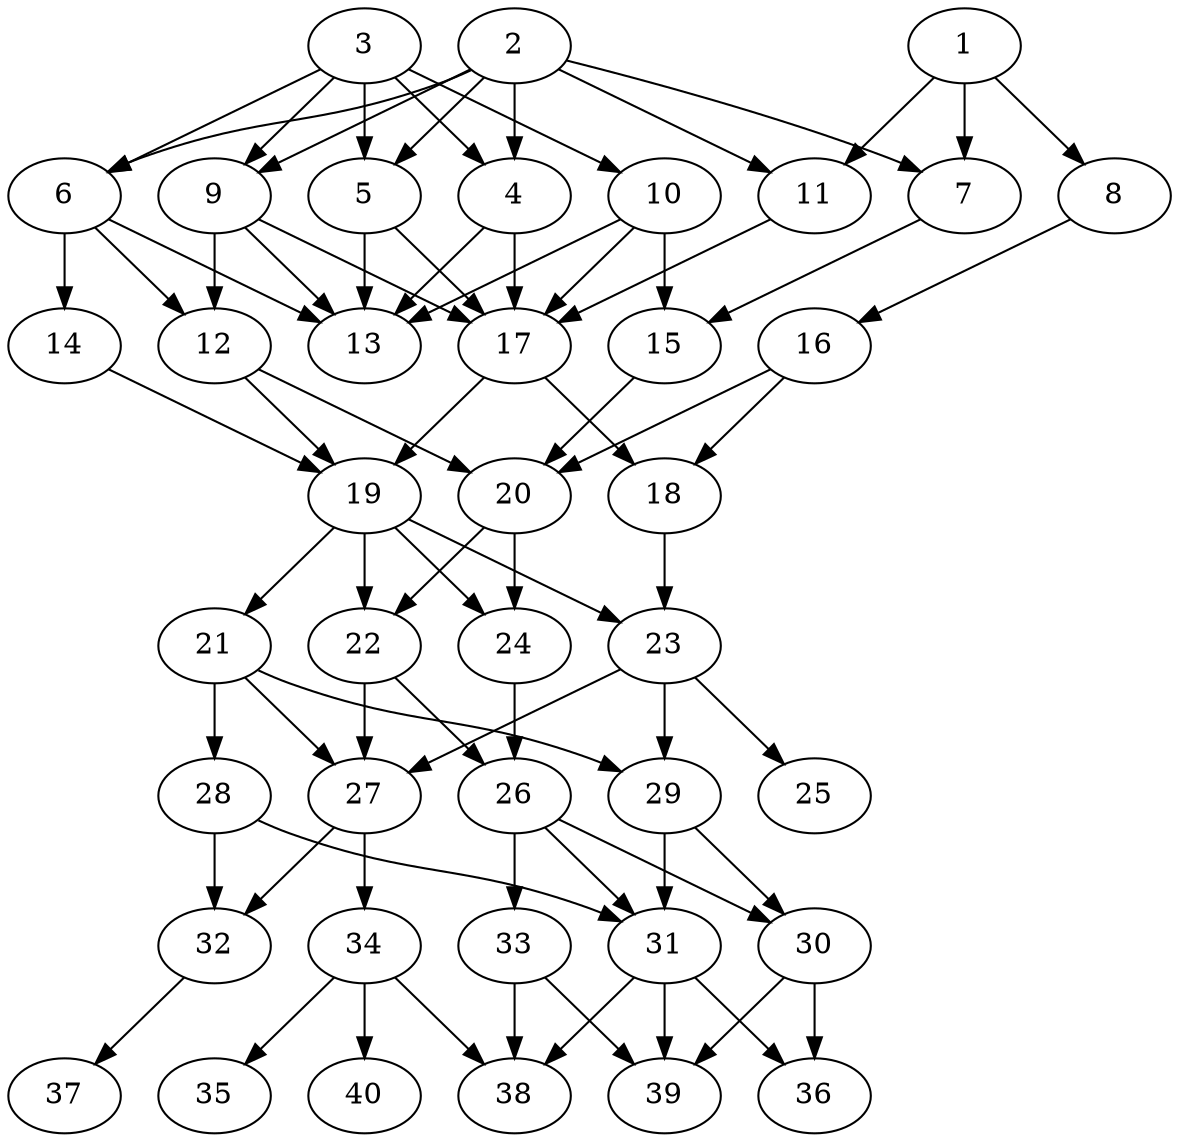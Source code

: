 // DAG automatically generated by daggen at Thu Oct  3 14:06:48 2019
// ./daggen --dot -n 40 --ccr 0.5 --fat 0.5 --regular 0.5 --density 0.6 --mindata 5242880 --maxdata 52428800 
digraph G {
  1 [size="88219648", alpha="0.16", expect_size="44109824"] 
  1 -> 7 [size ="44109824"]
  1 -> 8 [size ="44109824"]
  1 -> 11 [size ="44109824"]
  2 [size="57618432", alpha="0.01", expect_size="28809216"] 
  2 -> 4 [size ="28809216"]
  2 -> 5 [size ="28809216"]
  2 -> 6 [size ="28809216"]
  2 -> 7 [size ="28809216"]
  2 -> 9 [size ="28809216"]
  2 -> 11 [size ="28809216"]
  3 [size="95610880", alpha="0.12", expect_size="47805440"] 
  3 -> 4 [size ="47805440"]
  3 -> 5 [size ="47805440"]
  3 -> 6 [size ="47805440"]
  3 -> 9 [size ="47805440"]
  3 -> 10 [size ="47805440"]
  4 [size="59547648", alpha="0.00", expect_size="29773824"] 
  4 -> 13 [size ="29773824"]
  4 -> 17 [size ="29773824"]
  5 [size="23595008", alpha="0.07", expect_size="11797504"] 
  5 -> 13 [size ="11797504"]
  5 -> 17 [size ="11797504"]
  6 [size="30375936", alpha="0.17", expect_size="15187968"] 
  6 -> 12 [size ="15187968"]
  6 -> 13 [size ="15187968"]
  6 -> 14 [size ="15187968"]
  7 [size="39563264", alpha="0.07", expect_size="19781632"] 
  7 -> 15 [size ="19781632"]
  8 [size="51845120", alpha="0.08", expect_size="25922560"] 
  8 -> 16 [size ="25922560"]
  9 [size="48332800", alpha="0.09", expect_size="24166400"] 
  9 -> 12 [size ="24166400"]
  9 -> 13 [size ="24166400"]
  9 -> 17 [size ="24166400"]
  10 [size="77625344", alpha="0.18", expect_size="38812672"] 
  10 -> 13 [size ="38812672"]
  10 -> 15 [size ="38812672"]
  10 -> 17 [size ="38812672"]
  11 [size="54659072", alpha="0.17", expect_size="27329536"] 
  11 -> 17 [size ="27329536"]
  12 [size="37367808", alpha="0.19", expect_size="18683904"] 
  12 -> 19 [size ="18683904"]
  12 -> 20 [size ="18683904"]
  13 [size="40876032", alpha="0.02", expect_size="20438016"] 
  14 [size="98459648", alpha="0.00", expect_size="49229824"] 
  14 -> 19 [size ="49229824"]
  15 [size="100648960", alpha="0.14", expect_size="50324480"] 
  15 -> 20 [size ="50324480"]
  16 [size="38451200", alpha="0.01", expect_size="19225600"] 
  16 -> 18 [size ="19225600"]
  16 -> 20 [size ="19225600"]
  17 [size="24397824", alpha="0.03", expect_size="12198912"] 
  17 -> 18 [size ="12198912"]
  17 -> 19 [size ="12198912"]
  18 [size="58707968", alpha="0.16", expect_size="29353984"] 
  18 -> 23 [size ="29353984"]
  19 [size="95467520", alpha="0.03", expect_size="47733760"] 
  19 -> 21 [size ="47733760"]
  19 -> 22 [size ="47733760"]
  19 -> 23 [size ="47733760"]
  19 -> 24 [size ="47733760"]
  20 [size="44892160", alpha="0.18", expect_size="22446080"] 
  20 -> 22 [size ="22446080"]
  20 -> 24 [size ="22446080"]
  21 [size="36810752", alpha="0.09", expect_size="18405376"] 
  21 -> 27 [size ="18405376"]
  21 -> 28 [size ="18405376"]
  21 -> 29 [size ="18405376"]
  22 [size="21571584", alpha="0.11", expect_size="10785792"] 
  22 -> 26 [size ="10785792"]
  22 -> 27 [size ="10785792"]
  23 [size="17977344", alpha="0.11", expect_size="8988672"] 
  23 -> 25 [size ="8988672"]
  23 -> 27 [size ="8988672"]
  23 -> 29 [size ="8988672"]
  24 [size="28819456", alpha="0.01", expect_size="14409728"] 
  24 -> 26 [size ="14409728"]
  25 [size="30990336", alpha="0.14", expect_size="15495168"] 
  26 [size="95412224", alpha="0.11", expect_size="47706112"] 
  26 -> 30 [size ="47706112"]
  26 -> 31 [size ="47706112"]
  26 -> 33 [size ="47706112"]
  27 [size="101773312", alpha="0.14", expect_size="50886656"] 
  27 -> 32 [size ="50886656"]
  27 -> 34 [size ="50886656"]
  28 [size="19660800", alpha="0.06", expect_size="9830400"] 
  28 -> 31 [size ="9830400"]
  28 -> 32 [size ="9830400"]
  29 [size="95819776", alpha="0.06", expect_size="47909888"] 
  29 -> 30 [size ="47909888"]
  29 -> 31 [size ="47909888"]
  30 [size="13342720", alpha="0.01", expect_size="6671360"] 
  30 -> 36 [size ="6671360"]
  30 -> 39 [size ="6671360"]
  31 [size="97058816", alpha="0.04", expect_size="48529408"] 
  31 -> 36 [size ="48529408"]
  31 -> 38 [size ="48529408"]
  31 -> 39 [size ="48529408"]
  32 [size="47214592", alpha="0.14", expect_size="23607296"] 
  32 -> 37 [size ="23607296"]
  33 [size="99688448", alpha="0.09", expect_size="49844224"] 
  33 -> 38 [size ="49844224"]
  33 -> 39 [size ="49844224"]
  34 [size="56487936", alpha="0.04", expect_size="28243968"] 
  34 -> 35 [size ="28243968"]
  34 -> 38 [size ="28243968"]
  34 -> 40 [size ="28243968"]
  35 [size="61048832", alpha="0.17", expect_size="30524416"] 
  36 [size="32110592", alpha="0.17", expect_size="16055296"] 
  37 [size="83933184", alpha="0.19", expect_size="41966592"] 
  38 [size="56852480", alpha="0.12", expect_size="28426240"] 
  39 [size="86597632", alpha="0.03", expect_size="43298816"] 
  40 [size="22274048", alpha="0.01", expect_size="11137024"] 
}
